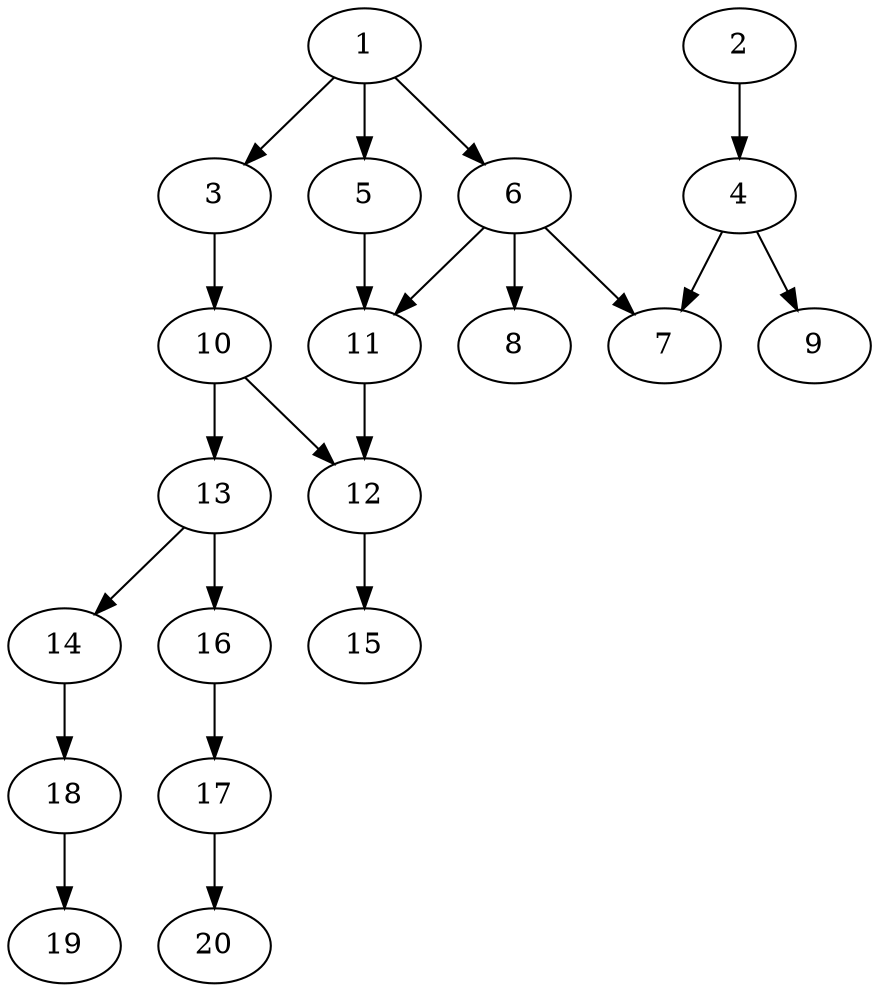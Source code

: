 // DAG automatically generated by daggen at Sat Jul 27 15:37:47 2019
// ./daggen --dot -n 20 --ccr 0.3 --fat 0.5 --regular 0.5 --density 0.4 --mindata 5242880 --maxdata 52428800 
digraph G {
  1 [size="122152960", alpha="0.10", expect_size="36645888"] 
  1 -> 3 [size ="36645888"]
  1 -> 5 [size ="36645888"]
  1 -> 6 [size ="36645888"]
  2 [size="60610560", alpha="0.02", expect_size="18183168"] 
  2 -> 4 [size ="18183168"]
  3 [size="111045973", alpha="0.15", expect_size="33313792"] 
  3 -> 10 [size ="33313792"]
  4 [size="140933120", alpha="0.08", expect_size="42279936"] 
  4 -> 7 [size ="42279936"]
  4 -> 9 [size ="42279936"]
  5 [size="65058133", alpha="0.07", expect_size="19517440"] 
  5 -> 11 [size ="19517440"]
  6 [size="83220480", alpha="0.15", expect_size="24966144"] 
  6 -> 7 [size ="24966144"]
  6 -> 8 [size ="24966144"]
  6 -> 11 [size ="24966144"]
  7 [size="128617813", alpha="0.20", expect_size="38585344"] 
  8 [size="80629760", alpha="0.13", expect_size="24188928"] 
  9 [size="100761600", alpha="0.12", expect_size="30228480"] 
  10 [size="130577067", alpha="0.12", expect_size="39173120"] 
  10 -> 12 [size ="39173120"]
  10 -> 13 [size ="39173120"]
  11 [size="143547733", alpha="0.20", expect_size="43064320"] 
  11 -> 12 [size ="43064320"]
  12 [size="63829333", alpha="0.18", expect_size="19148800"] 
  12 -> 15 [size ="19148800"]
  13 [size="75741867", alpha="0.05", expect_size="22722560"] 
  13 -> 14 [size ="22722560"]
  13 -> 16 [size ="22722560"]
  14 [size="38505813", alpha="0.14", expect_size="11551744"] 
  14 -> 18 [size ="11551744"]
  15 [size="99843413", alpha="0.18", expect_size="29953024"] 
  16 [size="151569067", alpha="0.11", expect_size="45470720"] 
  16 -> 17 [size ="45470720"]
  17 [size="115292160", alpha="0.14", expect_size="34587648"] 
  17 -> 20 [size ="34587648"]
  18 [size="112643413", alpha="0.12", expect_size="33793024"] 
  18 -> 19 [size ="33793024"]
  19 [size="59238400", alpha="0.04", expect_size="17771520"] 
  20 [size="153207467", alpha="0.02", expect_size="45962240"] 
}
